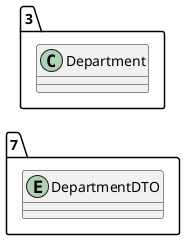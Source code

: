 @startuml 
allow_mixing
left to right direction
package "7"{
entity DepartmentDTO

}
package "3"{
class Department
}
@enduml
